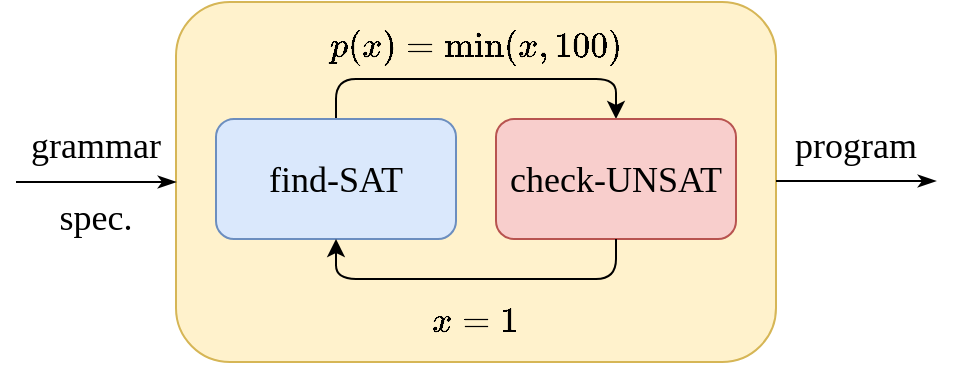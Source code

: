<mxfile version="14.8.0" type="device"><diagram id="FJqQ-7ytOSjVk7B-EDFn" name="Page-1"><mxGraphModel dx="586" dy="546" grid="1" gridSize="10" guides="1" tooltips="1" connect="1" arrows="1" fold="1" page="1" pageScale="1" pageWidth="850" pageHeight="1100" math="1" shadow="0"><root><mxCell id="0"/><mxCell id="1" parent="0"/><mxCell id="UgwVQUEVKoRi5pojb2MT-7" value="" style="rounded=1;whiteSpace=wrap;html=1;fontSize=18;fillColor=#fff2cc;strokeColor=#d6b656;" parent="1" vertex="1"><mxGeometry x="180" y="270" width="300" height="180" as="geometry"/></mxCell><mxCell id="UgwVQUEVKoRi5pojb2MT-3" style="edgeStyle=orthogonalEdgeStyle;rounded=1;orthogonalLoop=1;jettySize=auto;html=1;exitX=0.5;exitY=0;exitDx=0;exitDy=0;entryX=0.5;entryY=0;entryDx=0;entryDy=0;fontSize=18;elbow=vertical;" parent="1" source="UgwVQUEVKoRi5pojb2MT-1" target="UgwVQUEVKoRi5pojb2MT-2" edge="1"><mxGeometry relative="1" as="geometry"/></mxCell><mxCell id="UgwVQUEVKoRi5pojb2MT-1" value="find-SAT" style="rounded=1;whiteSpace=wrap;html=1;fontSize=18;fillColor=#dae8fc;strokeColor=#6c8ebf;fontFamily=Times New Roman;" parent="1" vertex="1"><mxGeometry x="200" y="328.5" width="120" height="60" as="geometry"/></mxCell><mxCell id="UgwVQUEVKoRi5pojb2MT-2" value="check-UNSAT" style="rounded=1;whiteSpace=wrap;html=1;fontSize=18;fillColor=#f8cecc;strokeColor=#b85450;fontFamily=Times New Roman;" parent="1" vertex="1"><mxGeometry x="340" y="328.5" width="120" height="60" as="geometry"/></mxCell><mxCell id="UgwVQUEVKoRi5pojb2MT-4" style="edgeStyle=orthogonalEdgeStyle;rounded=1;orthogonalLoop=1;jettySize=auto;html=1;exitX=0.5;exitY=1;exitDx=0;exitDy=0;entryX=0.5;entryY=1;entryDx=0;entryDy=0;fontSize=18;elbow=vertical;" parent="1" source="UgwVQUEVKoRi5pojb2MT-2" target="UgwVQUEVKoRi5pojb2MT-1" edge="1"><mxGeometry relative="1" as="geometry"><mxPoint x="270" y="338.5" as="sourcePoint"/><mxPoint x="460" y="338.5" as="targetPoint"/></mxGeometry></mxCell><mxCell id="UgwVQUEVKoRi5pojb2MT-6" value="grammar" style="text;html=1;strokeColor=none;fillColor=none;align=center;verticalAlign=middle;whiteSpace=wrap;rounded=0;fontSize=18;fontFamily=Times New Roman;" parent="1" vertex="1"><mxGeometry x="120" y="331.5" width="40" height="20" as="geometry"/></mxCell><mxCell id="UgwVQUEVKoRi5pojb2MT-10" value="&lt;div&gt;spec.&lt;/div&gt;" style="text;html=1;strokeColor=none;fillColor=none;align=center;verticalAlign=middle;whiteSpace=wrap;rounded=0;fontSize=18;fontFamily=Times New Roman;" parent="1" vertex="1"><mxGeometry x="120" y="367.5" width="40" height="20" as="geometry"/></mxCell><mxCell id="UgwVQUEVKoRi5pojb2MT-14" value="program" style="text;html=1;strokeColor=none;fillColor=none;align=center;verticalAlign=middle;whiteSpace=wrap;rounded=0;fontSize=18;fontFamily=Times New Roman;" parent="1" vertex="1"><mxGeometry x="500" y="331.5" width="40" height="20" as="geometry"/></mxCell><mxCell id="UgwVQUEVKoRi5pojb2MT-16" value="$$x=1$$" style="text;html=1;strokeColor=none;fillColor=none;align=center;verticalAlign=middle;whiteSpace=wrap;rounded=0;fontSize=15;" parent="1" vertex="1"><mxGeometry x="310" y="418.5" width="40" height="20" as="geometry"/></mxCell><mxCell id="UgwVQUEVKoRi5pojb2MT-17" value="$$p(x)=\min(x,100)$$" style="text;html=1;strokeColor=none;fillColor=none;align=center;verticalAlign=middle;whiteSpace=wrap;rounded=0;fontSize=15;" parent="1" vertex="1"><mxGeometry x="310" y="281.5" width="40" height="20" as="geometry"/></mxCell><mxCell id="UgwVQUEVKoRi5pojb2MT-18" value="" style="endArrow=classicThin;html=1;fontSize=18;entryX=0;entryY=0.5;entryDx=0;entryDy=0;strokeWidth=1;endFill=1;" parent="1" target="UgwVQUEVKoRi5pojb2MT-7" edge="1"><mxGeometry width="50" height="50" relative="1" as="geometry"><mxPoint x="100" y="360" as="sourcePoint"/><mxPoint x="120" y="400" as="targetPoint"/></mxGeometry></mxCell><mxCell id="UgwVQUEVKoRi5pojb2MT-19" value="" style="endArrow=classicThin;html=1;fontSize=18;entryX=0;entryY=0.5;entryDx=0;entryDy=0;strokeWidth=1;endFill=1;" parent="1" edge="1"><mxGeometry width="50" height="50" relative="1" as="geometry"><mxPoint x="480" y="359.5" as="sourcePoint"/><mxPoint x="560" y="359.5" as="targetPoint"/></mxGeometry></mxCell></root></mxGraphModel></diagram></mxfile>